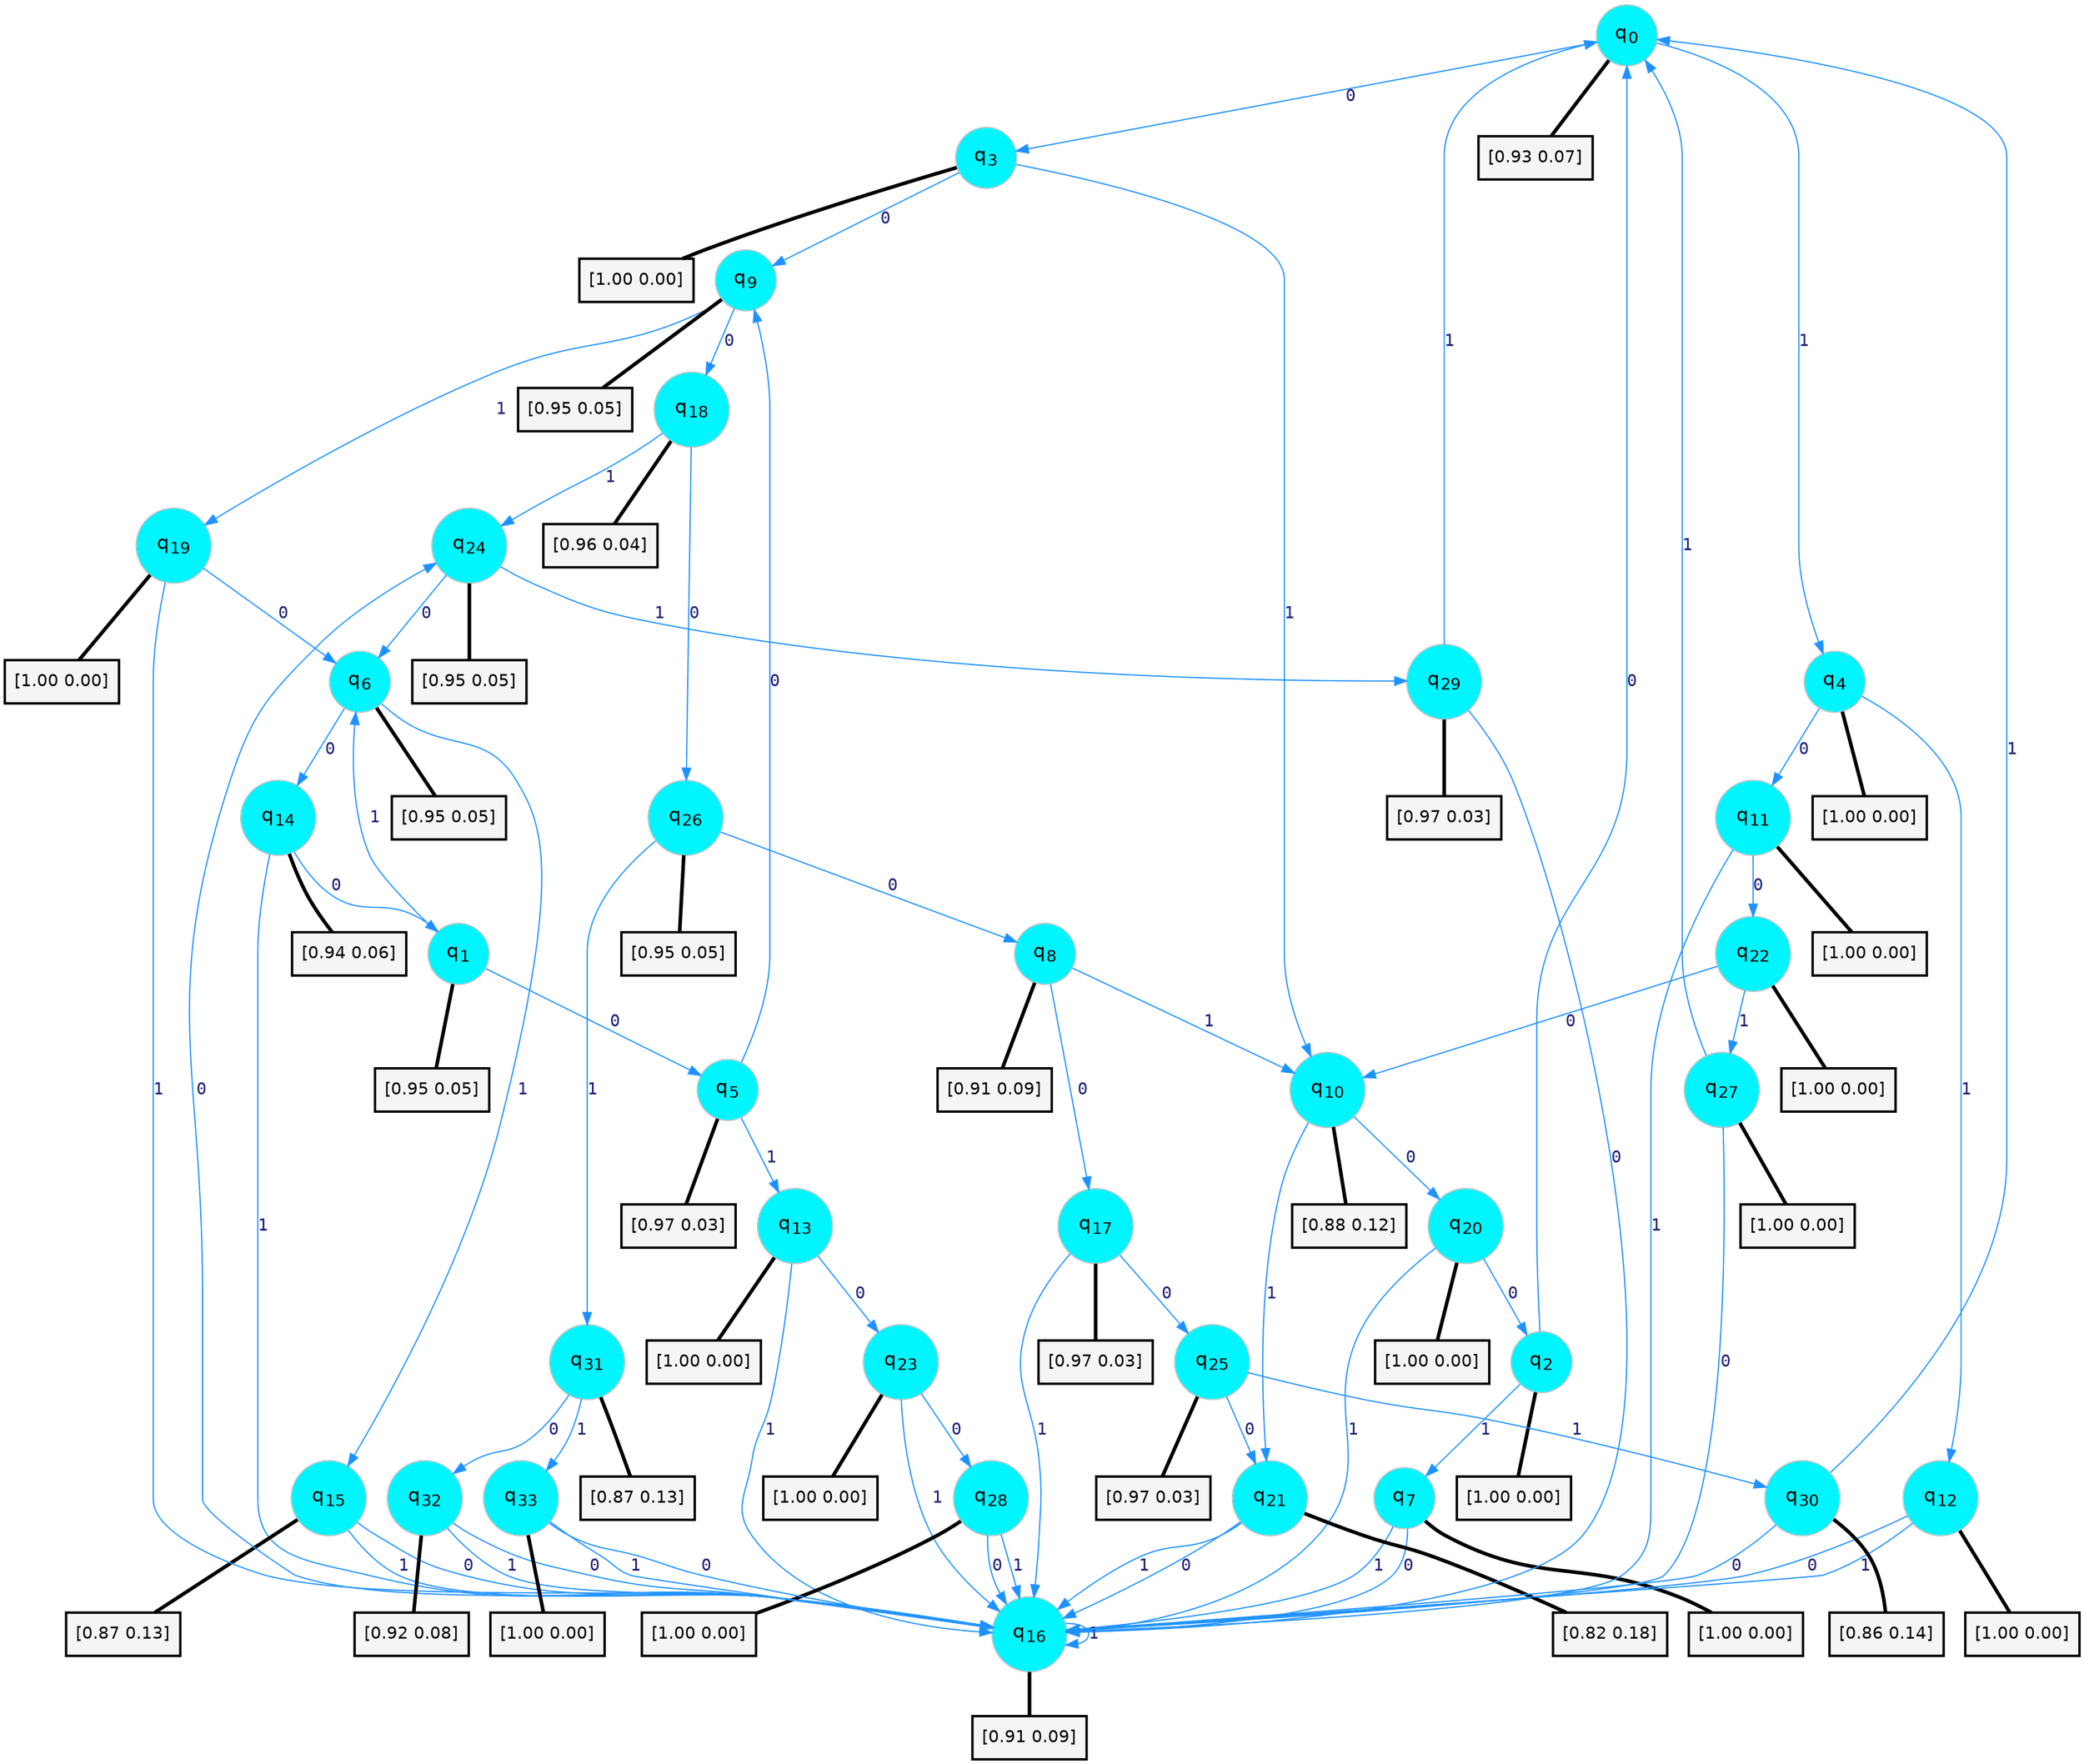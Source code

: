 digraph G {
graph [
bgcolor=transparent, dpi=300, rankdir=TD, size="40,25"];
node [
color=gray, fillcolor=turquoise1, fontcolor=black, fontname=Helvetica, fontsize=16, fontweight=bold, shape=circle, style=filled];
edge [
arrowsize=1, color=dodgerblue1, fontcolor=midnightblue, fontname=courier, fontweight=bold, penwidth=1, style=solid, weight=20];
0[label=<q<SUB>0</SUB>>];
1[label=<q<SUB>1</SUB>>];
2[label=<q<SUB>2</SUB>>];
3[label=<q<SUB>3</SUB>>];
4[label=<q<SUB>4</SUB>>];
5[label=<q<SUB>5</SUB>>];
6[label=<q<SUB>6</SUB>>];
7[label=<q<SUB>7</SUB>>];
8[label=<q<SUB>8</SUB>>];
9[label=<q<SUB>9</SUB>>];
10[label=<q<SUB>10</SUB>>];
11[label=<q<SUB>11</SUB>>];
12[label=<q<SUB>12</SUB>>];
13[label=<q<SUB>13</SUB>>];
14[label=<q<SUB>14</SUB>>];
15[label=<q<SUB>15</SUB>>];
16[label=<q<SUB>16</SUB>>];
17[label=<q<SUB>17</SUB>>];
18[label=<q<SUB>18</SUB>>];
19[label=<q<SUB>19</SUB>>];
20[label=<q<SUB>20</SUB>>];
21[label=<q<SUB>21</SUB>>];
22[label=<q<SUB>22</SUB>>];
23[label=<q<SUB>23</SUB>>];
24[label=<q<SUB>24</SUB>>];
25[label=<q<SUB>25</SUB>>];
26[label=<q<SUB>26</SUB>>];
27[label=<q<SUB>27</SUB>>];
28[label=<q<SUB>28</SUB>>];
29[label=<q<SUB>29</SUB>>];
30[label=<q<SUB>30</SUB>>];
31[label=<q<SUB>31</SUB>>];
32[label=<q<SUB>32</SUB>>];
33[label=<q<SUB>33</SUB>>];
34[label="[0.93 0.07]", shape=box,fontcolor=black, fontname=Helvetica, fontsize=14, penwidth=2, fillcolor=whitesmoke,color=black];
35[label="[0.95 0.05]", shape=box,fontcolor=black, fontname=Helvetica, fontsize=14, penwidth=2, fillcolor=whitesmoke,color=black];
36[label="[1.00 0.00]", shape=box,fontcolor=black, fontname=Helvetica, fontsize=14, penwidth=2, fillcolor=whitesmoke,color=black];
37[label="[1.00 0.00]", shape=box,fontcolor=black, fontname=Helvetica, fontsize=14, penwidth=2, fillcolor=whitesmoke,color=black];
38[label="[1.00 0.00]", shape=box,fontcolor=black, fontname=Helvetica, fontsize=14, penwidth=2, fillcolor=whitesmoke,color=black];
39[label="[0.97 0.03]", shape=box,fontcolor=black, fontname=Helvetica, fontsize=14, penwidth=2, fillcolor=whitesmoke,color=black];
40[label="[0.95 0.05]", shape=box,fontcolor=black, fontname=Helvetica, fontsize=14, penwidth=2, fillcolor=whitesmoke,color=black];
41[label="[1.00 0.00]", shape=box,fontcolor=black, fontname=Helvetica, fontsize=14, penwidth=2, fillcolor=whitesmoke,color=black];
42[label="[0.91 0.09]", shape=box,fontcolor=black, fontname=Helvetica, fontsize=14, penwidth=2, fillcolor=whitesmoke,color=black];
43[label="[0.95 0.05]", shape=box,fontcolor=black, fontname=Helvetica, fontsize=14, penwidth=2, fillcolor=whitesmoke,color=black];
44[label="[0.88 0.12]", shape=box,fontcolor=black, fontname=Helvetica, fontsize=14, penwidth=2, fillcolor=whitesmoke,color=black];
45[label="[1.00 0.00]", shape=box,fontcolor=black, fontname=Helvetica, fontsize=14, penwidth=2, fillcolor=whitesmoke,color=black];
46[label="[1.00 0.00]", shape=box,fontcolor=black, fontname=Helvetica, fontsize=14, penwidth=2, fillcolor=whitesmoke,color=black];
47[label="[1.00 0.00]", shape=box,fontcolor=black, fontname=Helvetica, fontsize=14, penwidth=2, fillcolor=whitesmoke,color=black];
48[label="[0.94 0.06]", shape=box,fontcolor=black, fontname=Helvetica, fontsize=14, penwidth=2, fillcolor=whitesmoke,color=black];
49[label="[0.87 0.13]", shape=box,fontcolor=black, fontname=Helvetica, fontsize=14, penwidth=2, fillcolor=whitesmoke,color=black];
50[label="[0.91 0.09]", shape=box,fontcolor=black, fontname=Helvetica, fontsize=14, penwidth=2, fillcolor=whitesmoke,color=black];
51[label="[0.97 0.03]", shape=box,fontcolor=black, fontname=Helvetica, fontsize=14, penwidth=2, fillcolor=whitesmoke,color=black];
52[label="[0.96 0.04]", shape=box,fontcolor=black, fontname=Helvetica, fontsize=14, penwidth=2, fillcolor=whitesmoke,color=black];
53[label="[1.00 0.00]", shape=box,fontcolor=black, fontname=Helvetica, fontsize=14, penwidth=2, fillcolor=whitesmoke,color=black];
54[label="[1.00 0.00]", shape=box,fontcolor=black, fontname=Helvetica, fontsize=14, penwidth=2, fillcolor=whitesmoke,color=black];
55[label="[0.82 0.18]", shape=box,fontcolor=black, fontname=Helvetica, fontsize=14, penwidth=2, fillcolor=whitesmoke,color=black];
56[label="[1.00 0.00]", shape=box,fontcolor=black, fontname=Helvetica, fontsize=14, penwidth=2, fillcolor=whitesmoke,color=black];
57[label="[1.00 0.00]", shape=box,fontcolor=black, fontname=Helvetica, fontsize=14, penwidth=2, fillcolor=whitesmoke,color=black];
58[label="[0.95 0.05]", shape=box,fontcolor=black, fontname=Helvetica, fontsize=14, penwidth=2, fillcolor=whitesmoke,color=black];
59[label="[0.97 0.03]", shape=box,fontcolor=black, fontname=Helvetica, fontsize=14, penwidth=2, fillcolor=whitesmoke,color=black];
60[label="[0.95 0.05]", shape=box,fontcolor=black, fontname=Helvetica, fontsize=14, penwidth=2, fillcolor=whitesmoke,color=black];
61[label="[1.00 0.00]", shape=box,fontcolor=black, fontname=Helvetica, fontsize=14, penwidth=2, fillcolor=whitesmoke,color=black];
62[label="[1.00 0.00]", shape=box,fontcolor=black, fontname=Helvetica, fontsize=14, penwidth=2, fillcolor=whitesmoke,color=black];
63[label="[0.97 0.03]", shape=box,fontcolor=black, fontname=Helvetica, fontsize=14, penwidth=2, fillcolor=whitesmoke,color=black];
64[label="[0.86 0.14]", shape=box,fontcolor=black, fontname=Helvetica, fontsize=14, penwidth=2, fillcolor=whitesmoke,color=black];
65[label="[0.87 0.13]", shape=box,fontcolor=black, fontname=Helvetica, fontsize=14, penwidth=2, fillcolor=whitesmoke,color=black];
66[label="[0.92 0.08]", shape=box,fontcolor=black, fontname=Helvetica, fontsize=14, penwidth=2, fillcolor=whitesmoke,color=black];
67[label="[1.00 0.00]", shape=box,fontcolor=black, fontname=Helvetica, fontsize=14, penwidth=2, fillcolor=whitesmoke,color=black];
0->3 [label=0];
0->4 [label=1];
0->34 [arrowhead=none, penwidth=3,color=black];
1->5 [label=0];
1->6 [label=1];
1->35 [arrowhead=none, penwidth=3,color=black];
2->0 [label=0];
2->7 [label=1];
2->36 [arrowhead=none, penwidth=3,color=black];
3->9 [label=0];
3->10 [label=1];
3->37 [arrowhead=none, penwidth=3,color=black];
4->11 [label=0];
4->12 [label=1];
4->38 [arrowhead=none, penwidth=3,color=black];
5->9 [label=0];
5->13 [label=1];
5->39 [arrowhead=none, penwidth=3,color=black];
6->14 [label=0];
6->15 [label=1];
6->40 [arrowhead=none, penwidth=3,color=black];
7->16 [label=0];
7->16 [label=1];
7->41 [arrowhead=none, penwidth=3,color=black];
8->17 [label=0];
8->10 [label=1];
8->42 [arrowhead=none, penwidth=3,color=black];
9->18 [label=0];
9->19 [label=1];
9->43 [arrowhead=none, penwidth=3,color=black];
10->20 [label=0];
10->21 [label=1];
10->44 [arrowhead=none, penwidth=3,color=black];
11->22 [label=0];
11->16 [label=1];
11->45 [arrowhead=none, penwidth=3,color=black];
12->16 [label=0];
12->16 [label=1];
12->46 [arrowhead=none, penwidth=3,color=black];
13->23 [label=0];
13->16 [label=1];
13->47 [arrowhead=none, penwidth=3,color=black];
14->1 [label=0];
14->16 [label=1];
14->48 [arrowhead=none, penwidth=3,color=black];
15->16 [label=0];
15->16 [label=1];
15->49 [arrowhead=none, penwidth=3,color=black];
16->24 [label=0];
16->16 [label=1];
16->50 [arrowhead=none, penwidth=3,color=black];
17->25 [label=0];
17->16 [label=1];
17->51 [arrowhead=none, penwidth=3,color=black];
18->26 [label=0];
18->24 [label=1];
18->52 [arrowhead=none, penwidth=3,color=black];
19->6 [label=0];
19->16 [label=1];
19->53 [arrowhead=none, penwidth=3,color=black];
20->2 [label=0];
20->16 [label=1];
20->54 [arrowhead=none, penwidth=3,color=black];
21->16 [label=0];
21->16 [label=1];
21->55 [arrowhead=none, penwidth=3,color=black];
22->10 [label=0];
22->27 [label=1];
22->56 [arrowhead=none, penwidth=3,color=black];
23->28 [label=0];
23->16 [label=1];
23->57 [arrowhead=none, penwidth=3,color=black];
24->6 [label=0];
24->29 [label=1];
24->58 [arrowhead=none, penwidth=3,color=black];
25->21 [label=0];
25->30 [label=1];
25->59 [arrowhead=none, penwidth=3,color=black];
26->8 [label=0];
26->31 [label=1];
26->60 [arrowhead=none, penwidth=3,color=black];
27->16 [label=0];
27->0 [label=1];
27->61 [arrowhead=none, penwidth=3,color=black];
28->16 [label=0];
28->16 [label=1];
28->62 [arrowhead=none, penwidth=3,color=black];
29->16 [label=0];
29->0 [label=1];
29->63 [arrowhead=none, penwidth=3,color=black];
30->16 [label=0];
30->0 [label=1];
30->64 [arrowhead=none, penwidth=3,color=black];
31->32 [label=0];
31->33 [label=1];
31->65 [arrowhead=none, penwidth=3,color=black];
32->16 [label=0];
32->16 [label=1];
32->66 [arrowhead=none, penwidth=3,color=black];
33->16 [label=0];
33->16 [label=1];
33->67 [arrowhead=none, penwidth=3,color=black];
}
